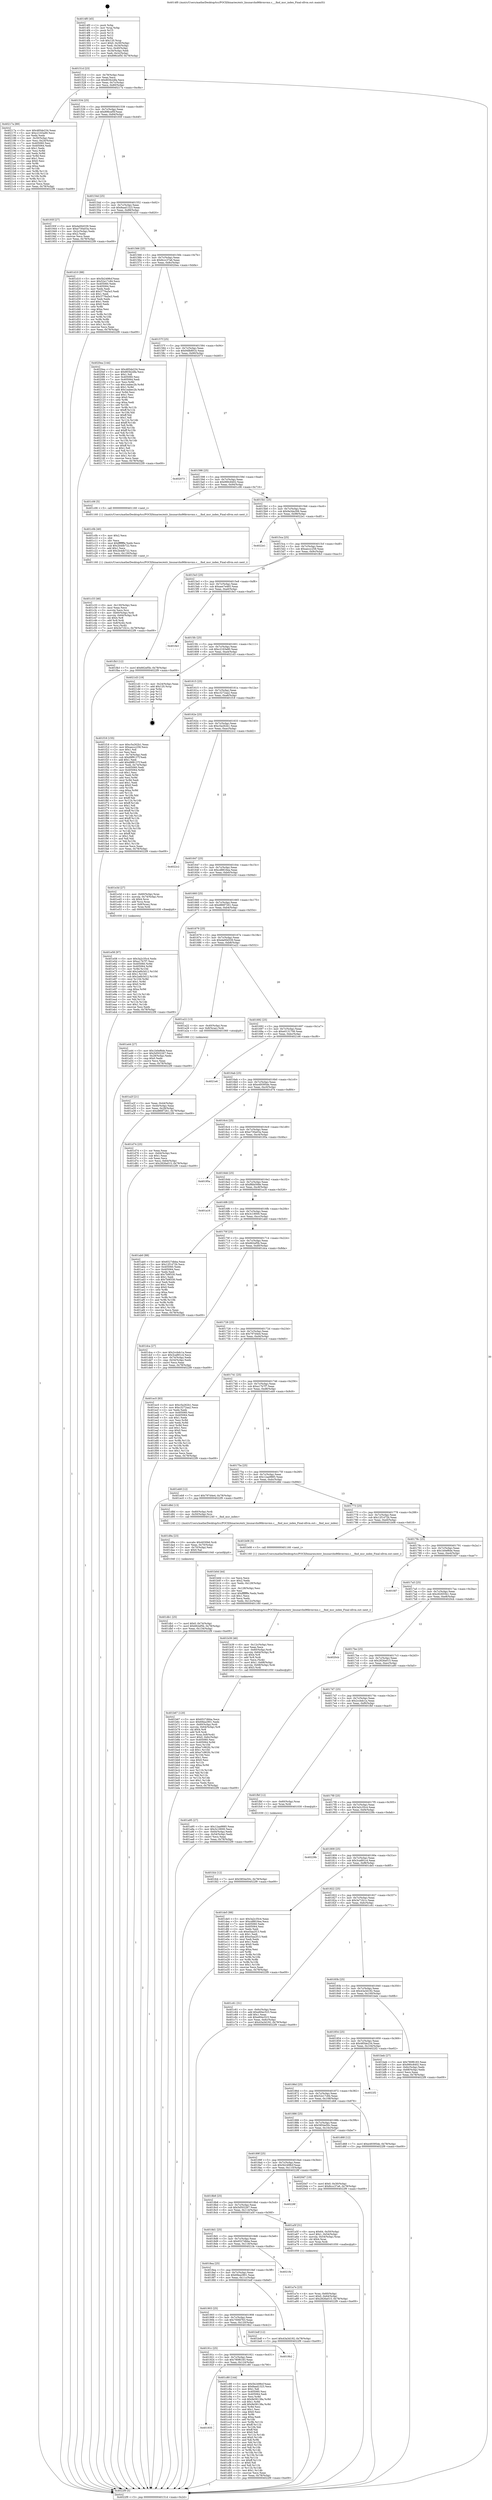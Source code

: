 digraph "0x4014f0" {
  label = "0x4014f0 (/mnt/c/Users/mathe/Desktop/tcc/POCII/binaries/extr_linuxarchx86kvmvmx.c___find_msr_index_Final-ollvm.out::main(0))"
  labelloc = "t"
  node[shape=record]

  Entry [label="",width=0.3,height=0.3,shape=circle,fillcolor=black,style=filled]
  "0x40151d" [label="{
     0x40151d [23]\l
     | [instrs]\l
     &nbsp;&nbsp;0x40151d \<+3\>: mov -0x78(%rbp),%eax\l
     &nbsp;&nbsp;0x401520 \<+2\>: mov %eax,%ecx\l
     &nbsp;&nbsp;0x401522 \<+6\>: sub $0x803b2dfa,%ecx\l
     &nbsp;&nbsp;0x401528 \<+3\>: mov %eax,-0x7c(%rbp)\l
     &nbsp;&nbsp;0x40152b \<+3\>: mov %ecx,-0x80(%rbp)\l
     &nbsp;&nbsp;0x40152e \<+6\>: je 000000000040217a \<main+0xc8a\>\l
  }"]
  "0x40217a" [label="{
     0x40217a [89]\l
     | [instrs]\l
     &nbsp;&nbsp;0x40217a \<+5\>: mov $0x485de234,%eax\l
     &nbsp;&nbsp;0x40217f \<+5\>: mov $0xc2163a90,%ecx\l
     &nbsp;&nbsp;0x402184 \<+2\>: xor %edx,%edx\l
     &nbsp;&nbsp;0x402186 \<+3\>: mov -0x30(%rbp),%esi\l
     &nbsp;&nbsp;0x402189 \<+3\>: mov %esi,-0x24(%rbp)\l
     &nbsp;&nbsp;0x40218c \<+7\>: mov 0x405060,%esi\l
     &nbsp;&nbsp;0x402193 \<+7\>: mov 0x405064,%edi\l
     &nbsp;&nbsp;0x40219a \<+3\>: sub $0x1,%edx\l
     &nbsp;&nbsp;0x40219d \<+3\>: mov %esi,%r8d\l
     &nbsp;&nbsp;0x4021a0 \<+3\>: add %edx,%r8d\l
     &nbsp;&nbsp;0x4021a3 \<+4\>: imul %r8d,%esi\l
     &nbsp;&nbsp;0x4021a7 \<+3\>: and $0x1,%esi\l
     &nbsp;&nbsp;0x4021aa \<+3\>: cmp $0x0,%esi\l
     &nbsp;&nbsp;0x4021ad \<+4\>: sete %r9b\l
     &nbsp;&nbsp;0x4021b1 \<+3\>: cmp $0xa,%edi\l
     &nbsp;&nbsp;0x4021b4 \<+4\>: setl %r10b\l
     &nbsp;&nbsp;0x4021b8 \<+3\>: mov %r9b,%r11b\l
     &nbsp;&nbsp;0x4021bb \<+3\>: and %r10b,%r11b\l
     &nbsp;&nbsp;0x4021be \<+3\>: xor %r10b,%r9b\l
     &nbsp;&nbsp;0x4021c1 \<+3\>: or %r9b,%r11b\l
     &nbsp;&nbsp;0x4021c4 \<+4\>: test $0x1,%r11b\l
     &nbsp;&nbsp;0x4021c8 \<+3\>: cmovne %ecx,%eax\l
     &nbsp;&nbsp;0x4021cb \<+3\>: mov %eax,-0x78(%rbp)\l
     &nbsp;&nbsp;0x4021ce \<+5\>: jmp 00000000004022f9 \<main+0xe09\>\l
  }"]
  "0x401534" [label="{
     0x401534 [25]\l
     | [instrs]\l
     &nbsp;&nbsp;0x401534 \<+5\>: jmp 0000000000401539 \<main+0x49\>\l
     &nbsp;&nbsp;0x401539 \<+3\>: mov -0x7c(%rbp),%eax\l
     &nbsp;&nbsp;0x40153c \<+5\>: sub $0x896cef5f,%eax\l
     &nbsp;&nbsp;0x401541 \<+6\>: mov %eax,-0x84(%rbp)\l
     &nbsp;&nbsp;0x401547 \<+6\>: je 000000000040193f \<main+0x44f\>\l
  }"]
  Exit [label="",width=0.3,height=0.3,shape=circle,fillcolor=black,style=filled,peripheries=2]
  "0x40193f" [label="{
     0x40193f [27]\l
     | [instrs]\l
     &nbsp;&nbsp;0x40193f \<+5\>: mov $0xda00d339,%eax\l
     &nbsp;&nbsp;0x401944 \<+5\>: mov $0xe730a03a,%ecx\l
     &nbsp;&nbsp;0x401949 \<+3\>: mov -0x2c(%rbp),%edx\l
     &nbsp;&nbsp;0x40194c \<+3\>: cmp $0x2,%edx\l
     &nbsp;&nbsp;0x40194f \<+3\>: cmovne %ecx,%eax\l
     &nbsp;&nbsp;0x401952 \<+3\>: mov %eax,-0x78(%rbp)\l
     &nbsp;&nbsp;0x401955 \<+5\>: jmp 00000000004022f9 \<main+0xe09\>\l
  }"]
  "0x40154d" [label="{
     0x40154d [25]\l
     | [instrs]\l
     &nbsp;&nbsp;0x40154d \<+5\>: jmp 0000000000401552 \<main+0x62\>\l
     &nbsp;&nbsp;0x401552 \<+3\>: mov -0x7c(%rbp),%eax\l
     &nbsp;&nbsp;0x401555 \<+5\>: sub $0x8aad1323,%eax\l
     &nbsp;&nbsp;0x40155a \<+6\>: mov %eax,-0x88(%rbp)\l
     &nbsp;&nbsp;0x401560 \<+6\>: je 0000000000401d10 \<main+0x820\>\l
  }"]
  "0x4022f9" [label="{
     0x4022f9 [5]\l
     | [instrs]\l
     &nbsp;&nbsp;0x4022f9 \<+5\>: jmp 000000000040151d \<main+0x2d\>\l
  }"]
  "0x4014f0" [label="{
     0x4014f0 [45]\l
     | [instrs]\l
     &nbsp;&nbsp;0x4014f0 \<+1\>: push %rbp\l
     &nbsp;&nbsp;0x4014f1 \<+3\>: mov %rsp,%rbp\l
     &nbsp;&nbsp;0x4014f4 \<+2\>: push %r15\l
     &nbsp;&nbsp;0x4014f6 \<+2\>: push %r14\l
     &nbsp;&nbsp;0x4014f8 \<+2\>: push %r12\l
     &nbsp;&nbsp;0x4014fa \<+1\>: push %rbx\l
     &nbsp;&nbsp;0x4014fb \<+7\>: sub $0x120,%rsp\l
     &nbsp;&nbsp;0x401502 \<+7\>: movl $0x0,-0x30(%rbp)\l
     &nbsp;&nbsp;0x401509 \<+3\>: mov %edi,-0x34(%rbp)\l
     &nbsp;&nbsp;0x40150c \<+4\>: mov %rsi,-0x40(%rbp)\l
     &nbsp;&nbsp;0x401510 \<+3\>: mov -0x34(%rbp),%edi\l
     &nbsp;&nbsp;0x401513 \<+3\>: mov %edi,-0x2c(%rbp)\l
     &nbsp;&nbsp;0x401516 \<+7\>: movl $0x896cef5f,-0x78(%rbp)\l
  }"]
  "0x401fcb" [label="{
     0x401fcb [12]\l
     | [instrs]\l
     &nbsp;&nbsp;0x401fcb \<+7\>: movl $0x5854e50c,-0x78(%rbp)\l
     &nbsp;&nbsp;0x401fd2 \<+5\>: jmp 00000000004022f9 \<main+0xe09\>\l
  }"]
  "0x401d10" [label="{
     0x401d10 [88]\l
     | [instrs]\l
     &nbsp;&nbsp;0x401d10 \<+5\>: mov $0x5b2498cf,%eax\l
     &nbsp;&nbsp;0x401d15 \<+5\>: mov $0x52e17c84,%ecx\l
     &nbsp;&nbsp;0x401d1a \<+7\>: mov 0x405060,%edx\l
     &nbsp;&nbsp;0x401d21 \<+7\>: mov 0x405064,%esi\l
     &nbsp;&nbsp;0x401d28 \<+2\>: mov %edx,%edi\l
     &nbsp;&nbsp;0x401d2a \<+6\>: add $0x3776a5e3,%edi\l
     &nbsp;&nbsp;0x401d30 \<+3\>: sub $0x1,%edi\l
     &nbsp;&nbsp;0x401d33 \<+6\>: sub $0x3776a5e3,%edi\l
     &nbsp;&nbsp;0x401d39 \<+3\>: imul %edi,%edx\l
     &nbsp;&nbsp;0x401d3c \<+3\>: and $0x1,%edx\l
     &nbsp;&nbsp;0x401d3f \<+3\>: cmp $0x0,%edx\l
     &nbsp;&nbsp;0x401d42 \<+4\>: sete %r8b\l
     &nbsp;&nbsp;0x401d46 \<+3\>: cmp $0xa,%esi\l
     &nbsp;&nbsp;0x401d49 \<+4\>: setl %r9b\l
     &nbsp;&nbsp;0x401d4d \<+3\>: mov %r8b,%r10b\l
     &nbsp;&nbsp;0x401d50 \<+3\>: and %r9b,%r10b\l
     &nbsp;&nbsp;0x401d53 \<+3\>: xor %r9b,%r8b\l
     &nbsp;&nbsp;0x401d56 \<+3\>: or %r8b,%r10b\l
     &nbsp;&nbsp;0x401d59 \<+4\>: test $0x1,%r10b\l
     &nbsp;&nbsp;0x401d5d \<+3\>: cmovne %ecx,%eax\l
     &nbsp;&nbsp;0x401d60 \<+3\>: mov %eax,-0x78(%rbp)\l
     &nbsp;&nbsp;0x401d63 \<+5\>: jmp 00000000004022f9 \<main+0xe09\>\l
  }"]
  "0x401566" [label="{
     0x401566 [25]\l
     | [instrs]\l
     &nbsp;&nbsp;0x401566 \<+5\>: jmp 000000000040156b \<main+0x7b\>\l
     &nbsp;&nbsp;0x40156b \<+3\>: mov -0x7c(%rbp),%eax\l
     &nbsp;&nbsp;0x40156e \<+5\>: sub $0x8ccc37a6,%eax\l
     &nbsp;&nbsp;0x401573 \<+6\>: mov %eax,-0x8c(%rbp)\l
     &nbsp;&nbsp;0x401579 \<+6\>: je 00000000004020ea \<main+0xbfa\>\l
  }"]
  "0x401e58" [label="{
     0x401e58 [97]\l
     | [instrs]\l
     &nbsp;&nbsp;0x401e58 \<+5\>: mov $0x3a2c35c4,%edx\l
     &nbsp;&nbsp;0x401e5d \<+5\>: mov $0xa17b7f7,%esi\l
     &nbsp;&nbsp;0x401e62 \<+8\>: mov 0x405060,%r8d\l
     &nbsp;&nbsp;0x401e6a \<+8\>: mov 0x405064,%r9d\l
     &nbsp;&nbsp;0x401e72 \<+3\>: mov %r8d,%r10d\l
     &nbsp;&nbsp;0x401e75 \<+7\>: add $0x2a6b3d12,%r10d\l
     &nbsp;&nbsp;0x401e7c \<+4\>: sub $0x1,%r10d\l
     &nbsp;&nbsp;0x401e80 \<+7\>: sub $0x2a6b3d12,%r10d\l
     &nbsp;&nbsp;0x401e87 \<+4\>: imul %r10d,%r8d\l
     &nbsp;&nbsp;0x401e8b \<+4\>: and $0x1,%r8d\l
     &nbsp;&nbsp;0x401e8f \<+4\>: cmp $0x0,%r8d\l
     &nbsp;&nbsp;0x401e93 \<+4\>: sete %r11b\l
     &nbsp;&nbsp;0x401e97 \<+4\>: cmp $0xa,%r9d\l
     &nbsp;&nbsp;0x401e9b \<+3\>: setl %bl\l
     &nbsp;&nbsp;0x401e9e \<+3\>: mov %r11b,%r14b\l
     &nbsp;&nbsp;0x401ea1 \<+3\>: and %bl,%r14b\l
     &nbsp;&nbsp;0x401ea4 \<+3\>: xor %bl,%r11b\l
     &nbsp;&nbsp;0x401ea7 \<+3\>: or %r11b,%r14b\l
     &nbsp;&nbsp;0x401eaa \<+4\>: test $0x1,%r14b\l
     &nbsp;&nbsp;0x401eae \<+3\>: cmovne %esi,%edx\l
     &nbsp;&nbsp;0x401eb1 \<+3\>: mov %edx,-0x78(%rbp)\l
     &nbsp;&nbsp;0x401eb4 \<+5\>: jmp 00000000004022f9 \<main+0xe09\>\l
  }"]
  "0x4020ea" [label="{
     0x4020ea [144]\l
     | [instrs]\l
     &nbsp;&nbsp;0x4020ea \<+5\>: mov $0x485de234,%eax\l
     &nbsp;&nbsp;0x4020ef \<+5\>: mov $0x803b2dfa,%ecx\l
     &nbsp;&nbsp;0x4020f4 \<+2\>: mov $0x1,%dl\l
     &nbsp;&nbsp;0x4020f6 \<+7\>: mov 0x405060,%esi\l
     &nbsp;&nbsp;0x4020fd \<+7\>: mov 0x405064,%edi\l
     &nbsp;&nbsp;0x402104 \<+3\>: mov %esi,%r8d\l
     &nbsp;&nbsp;0x402107 \<+7\>: sub $0x1eabec2b,%r8d\l
     &nbsp;&nbsp;0x40210e \<+4\>: sub $0x1,%r8d\l
     &nbsp;&nbsp;0x402112 \<+7\>: add $0x1eabec2b,%r8d\l
     &nbsp;&nbsp;0x402119 \<+4\>: imul %r8d,%esi\l
     &nbsp;&nbsp;0x40211d \<+3\>: and $0x1,%esi\l
     &nbsp;&nbsp;0x402120 \<+3\>: cmp $0x0,%esi\l
     &nbsp;&nbsp;0x402123 \<+4\>: sete %r9b\l
     &nbsp;&nbsp;0x402127 \<+3\>: cmp $0xa,%edi\l
     &nbsp;&nbsp;0x40212a \<+4\>: setl %r10b\l
     &nbsp;&nbsp;0x40212e \<+3\>: mov %r9b,%r11b\l
     &nbsp;&nbsp;0x402131 \<+4\>: xor $0xff,%r11b\l
     &nbsp;&nbsp;0x402135 \<+3\>: mov %r10b,%bl\l
     &nbsp;&nbsp;0x402138 \<+3\>: xor $0xff,%bl\l
     &nbsp;&nbsp;0x40213b \<+3\>: xor $0x1,%dl\l
     &nbsp;&nbsp;0x40213e \<+3\>: mov %r11b,%r14b\l
     &nbsp;&nbsp;0x402141 \<+4\>: and $0xff,%r14b\l
     &nbsp;&nbsp;0x402145 \<+3\>: and %dl,%r9b\l
     &nbsp;&nbsp;0x402148 \<+3\>: mov %bl,%r15b\l
     &nbsp;&nbsp;0x40214b \<+4\>: and $0xff,%r15b\l
     &nbsp;&nbsp;0x40214f \<+3\>: and %dl,%r10b\l
     &nbsp;&nbsp;0x402152 \<+3\>: or %r9b,%r14b\l
     &nbsp;&nbsp;0x402155 \<+3\>: or %r10b,%r15b\l
     &nbsp;&nbsp;0x402158 \<+3\>: xor %r15b,%r14b\l
     &nbsp;&nbsp;0x40215b \<+3\>: or %bl,%r11b\l
     &nbsp;&nbsp;0x40215e \<+4\>: xor $0xff,%r11b\l
     &nbsp;&nbsp;0x402162 \<+3\>: or $0x1,%dl\l
     &nbsp;&nbsp;0x402165 \<+3\>: and %dl,%r11b\l
     &nbsp;&nbsp;0x402168 \<+3\>: or %r11b,%r14b\l
     &nbsp;&nbsp;0x40216b \<+4\>: test $0x1,%r14b\l
     &nbsp;&nbsp;0x40216f \<+3\>: cmovne %ecx,%eax\l
     &nbsp;&nbsp;0x402172 \<+3\>: mov %eax,-0x78(%rbp)\l
     &nbsp;&nbsp;0x402175 \<+5\>: jmp 00000000004022f9 \<main+0xe09\>\l
  }"]
  "0x40157f" [label="{
     0x40157f [25]\l
     | [instrs]\l
     &nbsp;&nbsp;0x40157f \<+5\>: jmp 0000000000401584 \<main+0x94\>\l
     &nbsp;&nbsp;0x401584 \<+3\>: mov -0x7c(%rbp),%eax\l
     &nbsp;&nbsp;0x401587 \<+5\>: sub $0x94fb891b,%eax\l
     &nbsp;&nbsp;0x40158c \<+6\>: mov %eax,-0x90(%rbp)\l
     &nbsp;&nbsp;0x401592 \<+6\>: je 0000000000402073 \<main+0xb83\>\l
  }"]
  "0x401db1" [label="{
     0x401db1 [25]\l
     | [instrs]\l
     &nbsp;&nbsp;0x401db1 \<+7\>: movl $0x0,-0x74(%rbp)\l
     &nbsp;&nbsp;0x401db8 \<+7\>: movl $0x662ef5b,-0x78(%rbp)\l
     &nbsp;&nbsp;0x401dbf \<+6\>: mov %eax,-0x134(%rbp)\l
     &nbsp;&nbsp;0x401dc5 \<+5\>: jmp 00000000004022f9 \<main+0xe09\>\l
  }"]
  "0x402073" [label="{
     0x402073\l
  }", style=dashed]
  "0x401598" [label="{
     0x401598 [25]\l
     | [instrs]\l
     &nbsp;&nbsp;0x401598 \<+5\>: jmp 000000000040159d \<main+0xad\>\l
     &nbsp;&nbsp;0x40159d \<+3\>: mov -0x7c(%rbp),%eax\l
     &nbsp;&nbsp;0x4015a0 \<+5\>: sub $0x990c8402,%eax\l
     &nbsp;&nbsp;0x4015a5 \<+6\>: mov %eax,-0x94(%rbp)\l
     &nbsp;&nbsp;0x4015ab \<+6\>: je 0000000000401c06 \<main+0x716\>\l
  }"]
  "0x401d9a" [label="{
     0x401d9a [23]\l
     | [instrs]\l
     &nbsp;&nbsp;0x401d9a \<+10\>: movabs $0x4030b6,%rdi\l
     &nbsp;&nbsp;0x401da4 \<+3\>: mov %eax,-0x70(%rbp)\l
     &nbsp;&nbsp;0x401da7 \<+3\>: mov -0x70(%rbp),%esi\l
     &nbsp;&nbsp;0x401daa \<+2\>: mov $0x0,%al\l
     &nbsp;&nbsp;0x401dac \<+5\>: call 0000000000401040 \<printf@plt\>\l
     | [calls]\l
     &nbsp;&nbsp;0x401040 \{1\} (unknown)\l
  }"]
  "0x401c06" [label="{
     0x401c06 [5]\l
     | [instrs]\l
     &nbsp;&nbsp;0x401c06 \<+5\>: call 0000000000401160 \<next_i\>\l
     | [calls]\l
     &nbsp;&nbsp;0x401160 \{1\} (/mnt/c/Users/mathe/Desktop/tcc/POCII/binaries/extr_linuxarchx86kvmvmx.c___find_msr_index_Final-ollvm.out::next_i)\l
  }"]
  "0x4015b1" [label="{
     0x4015b1 [25]\l
     | [instrs]\l
     &nbsp;&nbsp;0x4015b1 \<+5\>: jmp 00000000004015b6 \<main+0xc6\>\l
     &nbsp;&nbsp;0x4015b6 \<+3\>: mov -0x7c(%rbp),%eax\l
     &nbsp;&nbsp;0x4015b9 \<+5\>: sub $0x9a3da306,%eax\l
     &nbsp;&nbsp;0x4015be \<+6\>: mov %eax,-0x98(%rbp)\l
     &nbsp;&nbsp;0x4015c4 \<+6\>: je 00000000004022e1 \<main+0xdf1\>\l
  }"]
  "0x401935" [label="{
     0x401935\l
  }", style=dashed]
  "0x4022e1" [label="{
     0x4022e1\l
  }", style=dashed]
  "0x4015ca" [label="{
     0x4015ca [25]\l
     | [instrs]\l
     &nbsp;&nbsp;0x4015ca \<+5\>: jmp 00000000004015cf \<main+0xdf\>\l
     &nbsp;&nbsp;0x4015cf \<+3\>: mov -0x7c(%rbp),%eax\l
     &nbsp;&nbsp;0x4015d2 \<+5\>: sub $0xaeccc258,%eax\l
     &nbsp;&nbsp;0x4015d7 \<+6\>: mov %eax,-0x9c(%rbp)\l
     &nbsp;&nbsp;0x4015dd \<+6\>: je 0000000000401fb3 \<main+0xac3\>\l
  }"]
  "0x401c80" [label="{
     0x401c80 [144]\l
     | [instrs]\l
     &nbsp;&nbsp;0x401c80 \<+5\>: mov $0x5b2498cf,%eax\l
     &nbsp;&nbsp;0x401c85 \<+5\>: mov $0x8aad1323,%ecx\l
     &nbsp;&nbsp;0x401c8a \<+2\>: mov $0x1,%dl\l
     &nbsp;&nbsp;0x401c8c \<+7\>: mov 0x405060,%esi\l
     &nbsp;&nbsp;0x401c93 \<+7\>: mov 0x405064,%edi\l
     &nbsp;&nbsp;0x401c9a \<+3\>: mov %esi,%r8d\l
     &nbsp;&nbsp;0x401c9d \<+7\>: sub $0x9e58138a,%r8d\l
     &nbsp;&nbsp;0x401ca4 \<+4\>: sub $0x1,%r8d\l
     &nbsp;&nbsp;0x401ca8 \<+7\>: add $0x9e58138a,%r8d\l
     &nbsp;&nbsp;0x401caf \<+4\>: imul %r8d,%esi\l
     &nbsp;&nbsp;0x401cb3 \<+3\>: and $0x1,%esi\l
     &nbsp;&nbsp;0x401cb6 \<+3\>: cmp $0x0,%esi\l
     &nbsp;&nbsp;0x401cb9 \<+4\>: sete %r9b\l
     &nbsp;&nbsp;0x401cbd \<+3\>: cmp $0xa,%edi\l
     &nbsp;&nbsp;0x401cc0 \<+4\>: setl %r10b\l
     &nbsp;&nbsp;0x401cc4 \<+3\>: mov %r9b,%r11b\l
     &nbsp;&nbsp;0x401cc7 \<+4\>: xor $0xff,%r11b\l
     &nbsp;&nbsp;0x401ccb \<+3\>: mov %r10b,%bl\l
     &nbsp;&nbsp;0x401cce \<+3\>: xor $0xff,%bl\l
     &nbsp;&nbsp;0x401cd1 \<+3\>: xor $0x0,%dl\l
     &nbsp;&nbsp;0x401cd4 \<+3\>: mov %r11b,%r14b\l
     &nbsp;&nbsp;0x401cd7 \<+4\>: and $0x0,%r14b\l
     &nbsp;&nbsp;0x401cdb \<+3\>: and %dl,%r9b\l
     &nbsp;&nbsp;0x401cde \<+3\>: mov %bl,%r15b\l
     &nbsp;&nbsp;0x401ce1 \<+4\>: and $0x0,%r15b\l
     &nbsp;&nbsp;0x401ce5 \<+3\>: and %dl,%r10b\l
     &nbsp;&nbsp;0x401ce8 \<+3\>: or %r9b,%r14b\l
     &nbsp;&nbsp;0x401ceb \<+3\>: or %r10b,%r15b\l
     &nbsp;&nbsp;0x401cee \<+3\>: xor %r15b,%r14b\l
     &nbsp;&nbsp;0x401cf1 \<+3\>: or %bl,%r11b\l
     &nbsp;&nbsp;0x401cf4 \<+4\>: xor $0xff,%r11b\l
     &nbsp;&nbsp;0x401cf8 \<+3\>: or $0x0,%dl\l
     &nbsp;&nbsp;0x401cfb \<+3\>: and %dl,%r11b\l
     &nbsp;&nbsp;0x401cfe \<+3\>: or %r11b,%r14b\l
     &nbsp;&nbsp;0x401d01 \<+4\>: test $0x1,%r14b\l
     &nbsp;&nbsp;0x401d05 \<+3\>: cmovne %ecx,%eax\l
     &nbsp;&nbsp;0x401d08 \<+3\>: mov %eax,-0x78(%rbp)\l
     &nbsp;&nbsp;0x401d0b \<+5\>: jmp 00000000004022f9 \<main+0xe09\>\l
  }"]
  "0x401fb3" [label="{
     0x401fb3 [12]\l
     | [instrs]\l
     &nbsp;&nbsp;0x401fb3 \<+7\>: movl $0x662ef5b,-0x78(%rbp)\l
     &nbsp;&nbsp;0x401fba \<+5\>: jmp 00000000004022f9 \<main+0xe09\>\l
  }"]
  "0x4015e3" [label="{
     0x4015e3 [25]\l
     | [instrs]\l
     &nbsp;&nbsp;0x4015e3 \<+5\>: jmp 00000000004015e8 \<main+0xf8\>\l
     &nbsp;&nbsp;0x4015e8 \<+3\>: mov -0x7c(%rbp),%eax\l
     &nbsp;&nbsp;0x4015eb \<+5\>: sub $0xaee7e465,%eax\l
     &nbsp;&nbsp;0x4015f0 \<+6\>: mov %eax,-0xa0(%rbp)\l
     &nbsp;&nbsp;0x4015f6 \<+6\>: je 0000000000401fe3 \<main+0xaf3\>\l
  }"]
  "0x40191c" [label="{
     0x40191c [25]\l
     | [instrs]\l
     &nbsp;&nbsp;0x40191c \<+5\>: jmp 0000000000401921 \<main+0x431\>\l
     &nbsp;&nbsp;0x401921 \<+3\>: mov -0x7c(%rbp),%eax\l
     &nbsp;&nbsp;0x401924 \<+5\>: sub $0x780f6183,%eax\l
     &nbsp;&nbsp;0x401929 \<+6\>: mov %eax,-0x124(%rbp)\l
     &nbsp;&nbsp;0x40192f \<+6\>: je 0000000000401c80 \<main+0x790\>\l
  }"]
  "0x401fe3" [label="{
     0x401fe3\l
  }", style=dashed]
  "0x4015fc" [label="{
     0x4015fc [25]\l
     | [instrs]\l
     &nbsp;&nbsp;0x4015fc \<+5\>: jmp 0000000000401601 \<main+0x111\>\l
     &nbsp;&nbsp;0x401601 \<+3\>: mov -0x7c(%rbp),%eax\l
     &nbsp;&nbsp;0x401604 \<+5\>: sub $0xc2163a90,%eax\l
     &nbsp;&nbsp;0x401609 \<+6\>: mov %eax,-0xa4(%rbp)\l
     &nbsp;&nbsp;0x40160f \<+6\>: je 00000000004021d3 \<main+0xce3\>\l
  }"]
  "0x4019b2" [label="{
     0x4019b2\l
  }", style=dashed]
  "0x4021d3" [label="{
     0x4021d3 [19]\l
     | [instrs]\l
     &nbsp;&nbsp;0x4021d3 \<+3\>: mov -0x24(%rbp),%eax\l
     &nbsp;&nbsp;0x4021d6 \<+7\>: add $0x120,%rsp\l
     &nbsp;&nbsp;0x4021dd \<+1\>: pop %rbx\l
     &nbsp;&nbsp;0x4021de \<+2\>: pop %r12\l
     &nbsp;&nbsp;0x4021e0 \<+2\>: pop %r14\l
     &nbsp;&nbsp;0x4021e2 \<+2\>: pop %r15\l
     &nbsp;&nbsp;0x4021e4 \<+1\>: pop %rbp\l
     &nbsp;&nbsp;0x4021e5 \<+1\>: ret\l
  }"]
  "0x401615" [label="{
     0x401615 [25]\l
     | [instrs]\l
     &nbsp;&nbsp;0x401615 \<+5\>: jmp 000000000040161a \<main+0x12a\>\l
     &nbsp;&nbsp;0x40161a \<+3\>: mov -0x7c(%rbp),%eax\l
     &nbsp;&nbsp;0x40161d \<+5\>: sub $0xc3272aa2,%eax\l
     &nbsp;&nbsp;0x401622 \<+6\>: mov %eax,-0xa8(%rbp)\l
     &nbsp;&nbsp;0x401628 \<+6\>: je 0000000000401f18 \<main+0xa28\>\l
  }"]
  "0x401c33" [label="{
     0x401c33 [46]\l
     | [instrs]\l
     &nbsp;&nbsp;0x401c33 \<+6\>: mov -0x130(%rbp),%ecx\l
     &nbsp;&nbsp;0x401c39 \<+3\>: imul %eax,%ecx\l
     &nbsp;&nbsp;0x401c3c \<+3\>: movslq %ecx,%rsi\l
     &nbsp;&nbsp;0x401c3f \<+4\>: mov -0x60(%rbp),%rdi\l
     &nbsp;&nbsp;0x401c43 \<+4\>: movslq -0x64(%rbp),%r8\l
     &nbsp;&nbsp;0x401c47 \<+4\>: shl $0x4,%r8\l
     &nbsp;&nbsp;0x401c4b \<+3\>: add %r8,%rdi\l
     &nbsp;&nbsp;0x401c4e \<+4\>: mov 0x8(%rdi),%rdi\l
     &nbsp;&nbsp;0x401c52 \<+3\>: mov %rsi,(%rdi)\l
     &nbsp;&nbsp;0x401c55 \<+7\>: movl $0x3e71fc1c,-0x78(%rbp)\l
     &nbsp;&nbsp;0x401c5c \<+5\>: jmp 00000000004022f9 \<main+0xe09\>\l
  }"]
  "0x401f18" [label="{
     0x401f18 [155]\l
     | [instrs]\l
     &nbsp;&nbsp;0x401f18 \<+5\>: mov $0xc5a262b1,%eax\l
     &nbsp;&nbsp;0x401f1d \<+5\>: mov $0xaeccc258,%ecx\l
     &nbsp;&nbsp;0x401f22 \<+2\>: mov $0x1,%dl\l
     &nbsp;&nbsp;0x401f24 \<+2\>: xor %esi,%esi\l
     &nbsp;&nbsp;0x401f26 \<+3\>: mov -0x74(%rbp),%edi\l
     &nbsp;&nbsp;0x401f29 \<+6\>: sub $0xd9f8137f,%edi\l
     &nbsp;&nbsp;0x401f2f \<+3\>: add $0x1,%edi\l
     &nbsp;&nbsp;0x401f32 \<+6\>: add $0xd9f8137f,%edi\l
     &nbsp;&nbsp;0x401f38 \<+3\>: mov %edi,-0x74(%rbp)\l
     &nbsp;&nbsp;0x401f3b \<+7\>: mov 0x405060,%edi\l
     &nbsp;&nbsp;0x401f42 \<+8\>: mov 0x405064,%r8d\l
     &nbsp;&nbsp;0x401f4a \<+3\>: sub $0x1,%esi\l
     &nbsp;&nbsp;0x401f4d \<+3\>: mov %edi,%r9d\l
     &nbsp;&nbsp;0x401f50 \<+3\>: add %esi,%r9d\l
     &nbsp;&nbsp;0x401f53 \<+4\>: imul %r9d,%edi\l
     &nbsp;&nbsp;0x401f57 \<+3\>: and $0x1,%edi\l
     &nbsp;&nbsp;0x401f5a \<+3\>: cmp $0x0,%edi\l
     &nbsp;&nbsp;0x401f5d \<+4\>: sete %r10b\l
     &nbsp;&nbsp;0x401f61 \<+4\>: cmp $0xa,%r8d\l
     &nbsp;&nbsp;0x401f65 \<+4\>: setl %r11b\l
     &nbsp;&nbsp;0x401f69 \<+3\>: mov %r10b,%bl\l
     &nbsp;&nbsp;0x401f6c \<+3\>: xor $0xff,%bl\l
     &nbsp;&nbsp;0x401f6f \<+3\>: mov %r11b,%r14b\l
     &nbsp;&nbsp;0x401f72 \<+4\>: xor $0xff,%r14b\l
     &nbsp;&nbsp;0x401f76 \<+3\>: xor $0x1,%dl\l
     &nbsp;&nbsp;0x401f79 \<+3\>: mov %bl,%r15b\l
     &nbsp;&nbsp;0x401f7c \<+4\>: and $0xff,%r15b\l
     &nbsp;&nbsp;0x401f80 \<+3\>: and %dl,%r10b\l
     &nbsp;&nbsp;0x401f83 \<+3\>: mov %r14b,%r12b\l
     &nbsp;&nbsp;0x401f86 \<+4\>: and $0xff,%r12b\l
     &nbsp;&nbsp;0x401f8a \<+3\>: and %dl,%r11b\l
     &nbsp;&nbsp;0x401f8d \<+3\>: or %r10b,%r15b\l
     &nbsp;&nbsp;0x401f90 \<+3\>: or %r11b,%r12b\l
     &nbsp;&nbsp;0x401f93 \<+3\>: xor %r12b,%r15b\l
     &nbsp;&nbsp;0x401f96 \<+3\>: or %r14b,%bl\l
     &nbsp;&nbsp;0x401f99 \<+3\>: xor $0xff,%bl\l
     &nbsp;&nbsp;0x401f9c \<+3\>: or $0x1,%dl\l
     &nbsp;&nbsp;0x401f9f \<+2\>: and %dl,%bl\l
     &nbsp;&nbsp;0x401fa1 \<+3\>: or %bl,%r15b\l
     &nbsp;&nbsp;0x401fa4 \<+4\>: test $0x1,%r15b\l
     &nbsp;&nbsp;0x401fa8 \<+3\>: cmovne %ecx,%eax\l
     &nbsp;&nbsp;0x401fab \<+3\>: mov %eax,-0x78(%rbp)\l
     &nbsp;&nbsp;0x401fae \<+5\>: jmp 00000000004022f9 \<main+0xe09\>\l
  }"]
  "0x40162e" [label="{
     0x40162e [25]\l
     | [instrs]\l
     &nbsp;&nbsp;0x40162e \<+5\>: jmp 0000000000401633 \<main+0x143\>\l
     &nbsp;&nbsp;0x401633 \<+3\>: mov -0x7c(%rbp),%eax\l
     &nbsp;&nbsp;0x401636 \<+5\>: sub $0xc5a262b1,%eax\l
     &nbsp;&nbsp;0x40163b \<+6\>: mov %eax,-0xac(%rbp)\l
     &nbsp;&nbsp;0x401641 \<+6\>: je 00000000004022c2 \<main+0xdd2\>\l
  }"]
  "0x401c0b" [label="{
     0x401c0b [40]\l
     | [instrs]\l
     &nbsp;&nbsp;0x401c0b \<+5\>: mov $0x2,%ecx\l
     &nbsp;&nbsp;0x401c10 \<+1\>: cltd\l
     &nbsp;&nbsp;0x401c11 \<+2\>: idiv %ecx\l
     &nbsp;&nbsp;0x401c13 \<+6\>: imul $0xfffffffe,%edx,%ecx\l
     &nbsp;&nbsp;0x401c19 \<+6\>: sub $0x2b4db722,%ecx\l
     &nbsp;&nbsp;0x401c1f \<+3\>: add $0x1,%ecx\l
     &nbsp;&nbsp;0x401c22 \<+6\>: add $0x2b4db722,%ecx\l
     &nbsp;&nbsp;0x401c28 \<+6\>: mov %ecx,-0x130(%rbp)\l
     &nbsp;&nbsp;0x401c2e \<+5\>: call 0000000000401160 \<next_i\>\l
     | [calls]\l
     &nbsp;&nbsp;0x401160 \{1\} (/mnt/c/Users/mathe/Desktop/tcc/POCII/binaries/extr_linuxarchx86kvmvmx.c___find_msr_index_Final-ollvm.out::next_i)\l
  }"]
  "0x4022c2" [label="{
     0x4022c2\l
  }", style=dashed]
  "0x401647" [label="{
     0x401647 [25]\l
     | [instrs]\l
     &nbsp;&nbsp;0x401647 \<+5\>: jmp 000000000040164c \<main+0x15c\>\l
     &nbsp;&nbsp;0x40164c \<+3\>: mov -0x7c(%rbp),%eax\l
     &nbsp;&nbsp;0x40164f \<+5\>: sub $0xcd8816ea,%eax\l
     &nbsp;&nbsp;0x401654 \<+6\>: mov %eax,-0xb0(%rbp)\l
     &nbsp;&nbsp;0x40165a \<+6\>: je 0000000000401e3d \<main+0x94d\>\l
  }"]
  "0x401903" [label="{
     0x401903 [25]\l
     | [instrs]\l
     &nbsp;&nbsp;0x401903 \<+5\>: jmp 0000000000401908 \<main+0x418\>\l
     &nbsp;&nbsp;0x401908 \<+3\>: mov -0x7c(%rbp),%eax\l
     &nbsp;&nbsp;0x40190b \<+5\>: sub $0x700fd763,%eax\l
     &nbsp;&nbsp;0x401910 \<+6\>: mov %eax,-0x120(%rbp)\l
     &nbsp;&nbsp;0x401916 \<+6\>: je 00000000004019b2 \<main+0x4c2\>\l
  }"]
  "0x401e3d" [label="{
     0x401e3d [27]\l
     | [instrs]\l
     &nbsp;&nbsp;0x401e3d \<+4\>: mov -0x60(%rbp),%rax\l
     &nbsp;&nbsp;0x401e41 \<+4\>: movslq -0x74(%rbp),%rcx\l
     &nbsp;&nbsp;0x401e45 \<+4\>: shl $0x4,%rcx\l
     &nbsp;&nbsp;0x401e49 \<+3\>: add %rcx,%rax\l
     &nbsp;&nbsp;0x401e4c \<+4\>: mov 0x8(%rax),%rax\l
     &nbsp;&nbsp;0x401e50 \<+3\>: mov %rax,%rdi\l
     &nbsp;&nbsp;0x401e53 \<+5\>: call 0000000000401030 \<free@plt\>\l
     | [calls]\l
     &nbsp;&nbsp;0x401030 \{1\} (unknown)\l
  }"]
  "0x401660" [label="{
     0x401660 [25]\l
     | [instrs]\l
     &nbsp;&nbsp;0x401660 \<+5\>: jmp 0000000000401665 \<main+0x175\>\l
     &nbsp;&nbsp;0x401665 \<+3\>: mov -0x7c(%rbp),%eax\l
     &nbsp;&nbsp;0x401668 \<+5\>: sub $0xd8687261,%eax\l
     &nbsp;&nbsp;0x40166d \<+6\>: mov %eax,-0xb4(%rbp)\l
     &nbsp;&nbsp;0x401673 \<+6\>: je 0000000000401a44 \<main+0x554\>\l
  }"]
  "0x401bdf" [label="{
     0x401bdf [12]\l
     | [instrs]\l
     &nbsp;&nbsp;0x401bdf \<+7\>: movl $0x43a3d192,-0x78(%rbp)\l
     &nbsp;&nbsp;0x401be6 \<+5\>: jmp 00000000004022f9 \<main+0xe09\>\l
  }"]
  "0x401a44" [label="{
     0x401a44 [27]\l
     | [instrs]\l
     &nbsp;&nbsp;0x401a44 \<+5\>: mov $0x1b0ef6de,%eax\l
     &nbsp;&nbsp;0x401a49 \<+5\>: mov $0x5d502267,%ecx\l
     &nbsp;&nbsp;0x401a4e \<+3\>: mov -0x28(%rbp),%edx\l
     &nbsp;&nbsp;0x401a51 \<+3\>: cmp $0x0,%edx\l
     &nbsp;&nbsp;0x401a54 \<+3\>: cmove %ecx,%eax\l
     &nbsp;&nbsp;0x401a57 \<+3\>: mov %eax,-0x78(%rbp)\l
     &nbsp;&nbsp;0x401a5a \<+5\>: jmp 00000000004022f9 \<main+0xe09\>\l
  }"]
  "0x401679" [label="{
     0x401679 [25]\l
     | [instrs]\l
     &nbsp;&nbsp;0x401679 \<+5\>: jmp 000000000040167e \<main+0x18e\>\l
     &nbsp;&nbsp;0x40167e \<+3\>: mov -0x7c(%rbp),%eax\l
     &nbsp;&nbsp;0x401681 \<+5\>: sub $0xda00d339,%eax\l
     &nbsp;&nbsp;0x401686 \<+6\>: mov %eax,-0xb8(%rbp)\l
     &nbsp;&nbsp;0x40168c \<+6\>: je 0000000000401a22 \<main+0x532\>\l
  }"]
  "0x4018ea" [label="{
     0x4018ea [25]\l
     | [instrs]\l
     &nbsp;&nbsp;0x4018ea \<+5\>: jmp 00000000004018ef \<main+0x3ff\>\l
     &nbsp;&nbsp;0x4018ef \<+3\>: mov -0x7c(%rbp),%eax\l
     &nbsp;&nbsp;0x4018f2 \<+5\>: sub $0x69ea2901,%eax\l
     &nbsp;&nbsp;0x4018f7 \<+6\>: mov %eax,-0x11c(%rbp)\l
     &nbsp;&nbsp;0x4018fd \<+6\>: je 0000000000401bdf \<main+0x6ef\>\l
  }"]
  "0x401a22" [label="{
     0x401a22 [13]\l
     | [instrs]\l
     &nbsp;&nbsp;0x401a22 \<+4\>: mov -0x40(%rbp),%rax\l
     &nbsp;&nbsp;0x401a26 \<+4\>: mov 0x8(%rax),%rdi\l
     &nbsp;&nbsp;0x401a2a \<+5\>: call 0000000000401060 \<atoi@plt\>\l
     | [calls]\l
     &nbsp;&nbsp;0x401060 \{1\} (unknown)\l
  }"]
  "0x401692" [label="{
     0x401692 [25]\l
     | [instrs]\l
     &nbsp;&nbsp;0x401692 \<+5\>: jmp 0000000000401697 \<main+0x1a7\>\l
     &nbsp;&nbsp;0x401697 \<+3\>: mov -0x7c(%rbp),%eax\l
     &nbsp;&nbsp;0x40169a \<+5\>: sub $0xe0131706,%eax\l
     &nbsp;&nbsp;0x40169f \<+6\>: mov %eax,-0xbc(%rbp)\l
     &nbsp;&nbsp;0x4016a5 \<+6\>: je 00000000004021e6 \<main+0xcf6\>\l
  }"]
  "0x401a2f" [label="{
     0x401a2f [21]\l
     | [instrs]\l
     &nbsp;&nbsp;0x401a2f \<+3\>: mov %eax,-0x44(%rbp)\l
     &nbsp;&nbsp;0x401a32 \<+3\>: mov -0x44(%rbp),%eax\l
     &nbsp;&nbsp;0x401a35 \<+3\>: mov %eax,-0x28(%rbp)\l
     &nbsp;&nbsp;0x401a38 \<+7\>: movl $0xd8687261,-0x78(%rbp)\l
     &nbsp;&nbsp;0x401a3f \<+5\>: jmp 00000000004022f9 \<main+0xe09\>\l
  }"]
  "0x4021fe" [label="{
     0x4021fe\l
  }", style=dashed]
  "0x4021e6" [label="{
     0x4021e6\l
  }", style=dashed]
  "0x4016ab" [label="{
     0x4016ab [25]\l
     | [instrs]\l
     &nbsp;&nbsp;0x4016ab \<+5\>: jmp 00000000004016b0 \<main+0x1c0\>\l
     &nbsp;&nbsp;0x4016b0 \<+3\>: mov -0x7c(%rbp),%eax\l
     &nbsp;&nbsp;0x4016b3 \<+5\>: sub $0xe49395de,%eax\l
     &nbsp;&nbsp;0x4016b8 \<+6\>: mov %eax,-0xc0(%rbp)\l
     &nbsp;&nbsp;0x4016be \<+6\>: je 0000000000401d74 \<main+0x884\>\l
  }"]
  "0x401b67" [label="{
     0x401b67 [120]\l
     | [instrs]\l
     &nbsp;&nbsp;0x401b67 \<+5\>: mov $0x6527dbba,%ecx\l
     &nbsp;&nbsp;0x401b6c \<+5\>: mov $0x69ea2901,%edx\l
     &nbsp;&nbsp;0x401b71 \<+4\>: mov -0x60(%rbp),%rdi\l
     &nbsp;&nbsp;0x401b75 \<+4\>: movslq -0x64(%rbp),%r8\l
     &nbsp;&nbsp;0x401b79 \<+4\>: shl $0x4,%r8\l
     &nbsp;&nbsp;0x401b7d \<+3\>: add %r8,%rdi\l
     &nbsp;&nbsp;0x401b80 \<+4\>: mov %rax,0x8(%rdi)\l
     &nbsp;&nbsp;0x401b84 \<+7\>: movl $0x0,-0x6c(%rbp)\l
     &nbsp;&nbsp;0x401b8b \<+7\>: mov 0x405060,%esi\l
     &nbsp;&nbsp;0x401b92 \<+8\>: mov 0x405064,%r9d\l
     &nbsp;&nbsp;0x401b9a \<+3\>: mov %esi,%r10d\l
     &nbsp;&nbsp;0x401b9d \<+7\>: sub $0xe7c962fc,%r10d\l
     &nbsp;&nbsp;0x401ba4 \<+4\>: sub $0x1,%r10d\l
     &nbsp;&nbsp;0x401ba8 \<+7\>: add $0xe7c962fc,%r10d\l
     &nbsp;&nbsp;0x401baf \<+4\>: imul %r10d,%esi\l
     &nbsp;&nbsp;0x401bb3 \<+3\>: and $0x1,%esi\l
     &nbsp;&nbsp;0x401bb6 \<+3\>: cmp $0x0,%esi\l
     &nbsp;&nbsp;0x401bb9 \<+4\>: sete %r11b\l
     &nbsp;&nbsp;0x401bbd \<+4\>: cmp $0xa,%r9d\l
     &nbsp;&nbsp;0x401bc1 \<+3\>: setl %bl\l
     &nbsp;&nbsp;0x401bc4 \<+3\>: mov %r11b,%r14b\l
     &nbsp;&nbsp;0x401bc7 \<+3\>: and %bl,%r14b\l
     &nbsp;&nbsp;0x401bca \<+3\>: xor %bl,%r11b\l
     &nbsp;&nbsp;0x401bcd \<+3\>: or %r11b,%r14b\l
     &nbsp;&nbsp;0x401bd0 \<+4\>: test $0x1,%r14b\l
     &nbsp;&nbsp;0x401bd4 \<+3\>: cmovne %edx,%ecx\l
     &nbsp;&nbsp;0x401bd7 \<+3\>: mov %ecx,-0x78(%rbp)\l
     &nbsp;&nbsp;0x401bda \<+5\>: jmp 00000000004022f9 \<main+0xe09\>\l
  }"]
  "0x401d74" [label="{
     0x401d74 [25]\l
     | [instrs]\l
     &nbsp;&nbsp;0x401d74 \<+2\>: xor %eax,%eax\l
     &nbsp;&nbsp;0x401d76 \<+3\>: mov -0x64(%rbp),%ecx\l
     &nbsp;&nbsp;0x401d79 \<+3\>: sub $0x1,%eax\l
     &nbsp;&nbsp;0x401d7c \<+2\>: sub %eax,%ecx\l
     &nbsp;&nbsp;0x401d7e \<+3\>: mov %ecx,-0x64(%rbp)\l
     &nbsp;&nbsp;0x401d81 \<+7\>: movl $0x2826a015,-0x78(%rbp)\l
     &nbsp;&nbsp;0x401d88 \<+5\>: jmp 00000000004022f9 \<main+0xe09\>\l
  }"]
  "0x4016c4" [label="{
     0x4016c4 [25]\l
     | [instrs]\l
     &nbsp;&nbsp;0x4016c4 \<+5\>: jmp 00000000004016c9 \<main+0x1d9\>\l
     &nbsp;&nbsp;0x4016c9 \<+3\>: mov -0x7c(%rbp),%eax\l
     &nbsp;&nbsp;0x4016cc \<+5\>: sub $0xe730a03a,%eax\l
     &nbsp;&nbsp;0x4016d1 \<+6\>: mov %eax,-0xc4(%rbp)\l
     &nbsp;&nbsp;0x4016d7 \<+6\>: je 000000000040195a \<main+0x46a\>\l
  }"]
  "0x401b39" [label="{
     0x401b39 [46]\l
     | [instrs]\l
     &nbsp;&nbsp;0x401b39 \<+6\>: mov -0x12c(%rbp),%ecx\l
     &nbsp;&nbsp;0x401b3f \<+3\>: imul %eax,%ecx\l
     &nbsp;&nbsp;0x401b42 \<+4\>: mov -0x60(%rbp),%rdi\l
     &nbsp;&nbsp;0x401b46 \<+4\>: movslq -0x64(%rbp),%r8\l
     &nbsp;&nbsp;0x401b4a \<+4\>: shl $0x4,%r8\l
     &nbsp;&nbsp;0x401b4e \<+3\>: add %r8,%rdi\l
     &nbsp;&nbsp;0x401b51 \<+2\>: mov %ecx,(%rdi)\l
     &nbsp;&nbsp;0x401b53 \<+7\>: movl $0x1,-0x68(%rbp)\l
     &nbsp;&nbsp;0x401b5a \<+4\>: movslq -0x68(%rbp),%rdi\l
     &nbsp;&nbsp;0x401b5e \<+4\>: shl $0x3,%rdi\l
     &nbsp;&nbsp;0x401b62 \<+5\>: call 0000000000401050 \<malloc@plt\>\l
     | [calls]\l
     &nbsp;&nbsp;0x401050 \{1\} (unknown)\l
  }"]
  "0x40195a" [label="{
     0x40195a\l
  }", style=dashed]
  "0x4016dd" [label="{
     0x4016dd [25]\l
     | [instrs]\l
     &nbsp;&nbsp;0x4016dd \<+5\>: jmp 00000000004016e2 \<main+0x1f2\>\l
     &nbsp;&nbsp;0x4016e2 \<+3\>: mov -0x7c(%rbp),%eax\l
     &nbsp;&nbsp;0x4016e5 \<+5\>: sub $0xf8bb568e,%eax\l
     &nbsp;&nbsp;0x4016ea \<+6\>: mov %eax,-0xc8(%rbp)\l
     &nbsp;&nbsp;0x4016f0 \<+6\>: je 0000000000401a16 \<main+0x526\>\l
  }"]
  "0x401b0d" [label="{
     0x401b0d [44]\l
     | [instrs]\l
     &nbsp;&nbsp;0x401b0d \<+2\>: xor %ecx,%ecx\l
     &nbsp;&nbsp;0x401b0f \<+5\>: mov $0x2,%edx\l
     &nbsp;&nbsp;0x401b14 \<+6\>: mov %edx,-0x128(%rbp)\l
     &nbsp;&nbsp;0x401b1a \<+1\>: cltd\l
     &nbsp;&nbsp;0x401b1b \<+6\>: mov -0x128(%rbp),%esi\l
     &nbsp;&nbsp;0x401b21 \<+2\>: idiv %esi\l
     &nbsp;&nbsp;0x401b23 \<+6\>: imul $0xfffffffe,%edx,%edx\l
     &nbsp;&nbsp;0x401b29 \<+3\>: sub $0x1,%ecx\l
     &nbsp;&nbsp;0x401b2c \<+2\>: sub %ecx,%edx\l
     &nbsp;&nbsp;0x401b2e \<+6\>: mov %edx,-0x12c(%rbp)\l
     &nbsp;&nbsp;0x401b34 \<+5\>: call 0000000000401160 \<next_i\>\l
     | [calls]\l
     &nbsp;&nbsp;0x401160 \{1\} (/mnt/c/Users/mathe/Desktop/tcc/POCII/binaries/extr_linuxarchx86kvmvmx.c___find_msr_index_Final-ollvm.out::next_i)\l
  }"]
  "0x401a16" [label="{
     0x401a16\l
  }", style=dashed]
  "0x4016f6" [label="{
     0x4016f6 [25]\l
     | [instrs]\l
     &nbsp;&nbsp;0x4016f6 \<+5\>: jmp 00000000004016fb \<main+0x20b\>\l
     &nbsp;&nbsp;0x4016fb \<+3\>: mov -0x7c(%rbp),%eax\l
     &nbsp;&nbsp;0x4016fe \<+5\>: sub $0x3c19000,%eax\l
     &nbsp;&nbsp;0x401703 \<+6\>: mov %eax,-0xcc(%rbp)\l
     &nbsp;&nbsp;0x401709 \<+6\>: je 0000000000401ab0 \<main+0x5c0\>\l
  }"]
  "0x401a7e" [label="{
     0x401a7e [23]\l
     | [instrs]\l
     &nbsp;&nbsp;0x401a7e \<+4\>: mov %rax,-0x60(%rbp)\l
     &nbsp;&nbsp;0x401a82 \<+7\>: movl $0x0,-0x64(%rbp)\l
     &nbsp;&nbsp;0x401a89 \<+7\>: movl $0x2826a015,-0x78(%rbp)\l
     &nbsp;&nbsp;0x401a90 \<+5\>: jmp 00000000004022f9 \<main+0xe09\>\l
  }"]
  "0x401ab0" [label="{
     0x401ab0 [88]\l
     | [instrs]\l
     &nbsp;&nbsp;0x401ab0 \<+5\>: mov $0x6527dbba,%eax\l
     &nbsp;&nbsp;0x401ab5 \<+5\>: mov $0x12f1472b,%ecx\l
     &nbsp;&nbsp;0x401aba \<+7\>: mov 0x405060,%edx\l
     &nbsp;&nbsp;0x401ac1 \<+7\>: mov 0x405064,%esi\l
     &nbsp;&nbsp;0x401ac8 \<+2\>: mov %edx,%edi\l
     &nbsp;&nbsp;0x401aca \<+6\>: add $0x7b9f330,%edi\l
     &nbsp;&nbsp;0x401ad0 \<+3\>: sub $0x1,%edi\l
     &nbsp;&nbsp;0x401ad3 \<+6\>: sub $0x7b9f330,%edi\l
     &nbsp;&nbsp;0x401ad9 \<+3\>: imul %edi,%edx\l
     &nbsp;&nbsp;0x401adc \<+3\>: and $0x1,%edx\l
     &nbsp;&nbsp;0x401adf \<+3\>: cmp $0x0,%edx\l
     &nbsp;&nbsp;0x401ae2 \<+4\>: sete %r8b\l
     &nbsp;&nbsp;0x401ae6 \<+3\>: cmp $0xa,%esi\l
     &nbsp;&nbsp;0x401ae9 \<+4\>: setl %r9b\l
     &nbsp;&nbsp;0x401aed \<+3\>: mov %r8b,%r10b\l
     &nbsp;&nbsp;0x401af0 \<+3\>: and %r9b,%r10b\l
     &nbsp;&nbsp;0x401af3 \<+3\>: xor %r9b,%r8b\l
     &nbsp;&nbsp;0x401af6 \<+3\>: or %r8b,%r10b\l
     &nbsp;&nbsp;0x401af9 \<+4\>: test $0x1,%r10b\l
     &nbsp;&nbsp;0x401afd \<+3\>: cmovne %ecx,%eax\l
     &nbsp;&nbsp;0x401b00 \<+3\>: mov %eax,-0x78(%rbp)\l
     &nbsp;&nbsp;0x401b03 \<+5\>: jmp 00000000004022f9 \<main+0xe09\>\l
  }"]
  "0x40170f" [label="{
     0x40170f [25]\l
     | [instrs]\l
     &nbsp;&nbsp;0x40170f \<+5\>: jmp 0000000000401714 \<main+0x224\>\l
     &nbsp;&nbsp;0x401714 \<+3\>: mov -0x7c(%rbp),%eax\l
     &nbsp;&nbsp;0x401717 \<+5\>: sub $0x662ef5b,%eax\l
     &nbsp;&nbsp;0x40171c \<+6\>: mov %eax,-0xd0(%rbp)\l
     &nbsp;&nbsp;0x401722 \<+6\>: je 0000000000401dca \<main+0x8da\>\l
  }"]
  "0x4018d1" [label="{
     0x4018d1 [25]\l
     | [instrs]\l
     &nbsp;&nbsp;0x4018d1 \<+5\>: jmp 00000000004018d6 \<main+0x3e6\>\l
     &nbsp;&nbsp;0x4018d6 \<+3\>: mov -0x7c(%rbp),%eax\l
     &nbsp;&nbsp;0x4018d9 \<+5\>: sub $0x6527dbba,%eax\l
     &nbsp;&nbsp;0x4018de \<+6\>: mov %eax,-0x118(%rbp)\l
     &nbsp;&nbsp;0x4018e4 \<+6\>: je 00000000004021fe \<main+0xd0e\>\l
  }"]
  "0x401dca" [label="{
     0x401dca [27]\l
     | [instrs]\l
     &nbsp;&nbsp;0x401dca \<+5\>: mov $0x2ccbdc1a,%eax\l
     &nbsp;&nbsp;0x401dcf \<+5\>: mov $0x3ca891c4,%ecx\l
     &nbsp;&nbsp;0x401dd4 \<+3\>: mov -0x74(%rbp),%edx\l
     &nbsp;&nbsp;0x401dd7 \<+3\>: cmp -0x54(%rbp),%edx\l
     &nbsp;&nbsp;0x401dda \<+3\>: cmovl %ecx,%eax\l
     &nbsp;&nbsp;0x401ddd \<+3\>: mov %eax,-0x78(%rbp)\l
     &nbsp;&nbsp;0x401de0 \<+5\>: jmp 00000000004022f9 \<main+0xe09\>\l
  }"]
  "0x401728" [label="{
     0x401728 [25]\l
     | [instrs]\l
     &nbsp;&nbsp;0x401728 \<+5\>: jmp 000000000040172d \<main+0x23d\>\l
     &nbsp;&nbsp;0x40172d \<+3\>: mov -0x7c(%rbp),%eax\l
     &nbsp;&nbsp;0x401730 \<+5\>: sub $0x797d4e4,%eax\l
     &nbsp;&nbsp;0x401735 \<+6\>: mov %eax,-0xd4(%rbp)\l
     &nbsp;&nbsp;0x40173b \<+6\>: je 0000000000401ec5 \<main+0x9d5\>\l
  }"]
  "0x401a5f" [label="{
     0x401a5f [31]\l
     | [instrs]\l
     &nbsp;&nbsp;0x401a5f \<+8\>: movq $0x64,-0x50(%rbp)\l
     &nbsp;&nbsp;0x401a67 \<+7\>: movl $0x1,-0x54(%rbp)\l
     &nbsp;&nbsp;0x401a6e \<+4\>: movslq -0x54(%rbp),%rax\l
     &nbsp;&nbsp;0x401a72 \<+4\>: shl $0x4,%rax\l
     &nbsp;&nbsp;0x401a76 \<+3\>: mov %rax,%rdi\l
     &nbsp;&nbsp;0x401a79 \<+5\>: call 0000000000401050 \<malloc@plt\>\l
     | [calls]\l
     &nbsp;&nbsp;0x401050 \{1\} (unknown)\l
  }"]
  "0x401ec5" [label="{
     0x401ec5 [83]\l
     | [instrs]\l
     &nbsp;&nbsp;0x401ec5 \<+5\>: mov $0xc5a262b1,%eax\l
     &nbsp;&nbsp;0x401eca \<+5\>: mov $0xc3272aa2,%ecx\l
     &nbsp;&nbsp;0x401ecf \<+2\>: xor %edx,%edx\l
     &nbsp;&nbsp;0x401ed1 \<+7\>: mov 0x405060,%esi\l
     &nbsp;&nbsp;0x401ed8 \<+7\>: mov 0x405064,%edi\l
     &nbsp;&nbsp;0x401edf \<+3\>: sub $0x1,%edx\l
     &nbsp;&nbsp;0x401ee2 \<+3\>: mov %esi,%r8d\l
     &nbsp;&nbsp;0x401ee5 \<+3\>: add %edx,%r8d\l
     &nbsp;&nbsp;0x401ee8 \<+4\>: imul %r8d,%esi\l
     &nbsp;&nbsp;0x401eec \<+3\>: and $0x1,%esi\l
     &nbsp;&nbsp;0x401eef \<+3\>: cmp $0x0,%esi\l
     &nbsp;&nbsp;0x401ef2 \<+4\>: sete %r9b\l
     &nbsp;&nbsp;0x401ef6 \<+3\>: cmp $0xa,%edi\l
     &nbsp;&nbsp;0x401ef9 \<+4\>: setl %r10b\l
     &nbsp;&nbsp;0x401efd \<+3\>: mov %r9b,%r11b\l
     &nbsp;&nbsp;0x401f00 \<+3\>: and %r10b,%r11b\l
     &nbsp;&nbsp;0x401f03 \<+3\>: xor %r10b,%r9b\l
     &nbsp;&nbsp;0x401f06 \<+3\>: or %r9b,%r11b\l
     &nbsp;&nbsp;0x401f09 \<+4\>: test $0x1,%r11b\l
     &nbsp;&nbsp;0x401f0d \<+3\>: cmovne %ecx,%eax\l
     &nbsp;&nbsp;0x401f10 \<+3\>: mov %eax,-0x78(%rbp)\l
     &nbsp;&nbsp;0x401f13 \<+5\>: jmp 00000000004022f9 \<main+0xe09\>\l
  }"]
  "0x401741" [label="{
     0x401741 [25]\l
     | [instrs]\l
     &nbsp;&nbsp;0x401741 \<+5\>: jmp 0000000000401746 \<main+0x256\>\l
     &nbsp;&nbsp;0x401746 \<+3\>: mov -0x7c(%rbp),%eax\l
     &nbsp;&nbsp;0x401749 \<+5\>: sub $0xa17b7f7,%eax\l
     &nbsp;&nbsp;0x40174e \<+6\>: mov %eax,-0xd8(%rbp)\l
     &nbsp;&nbsp;0x401754 \<+6\>: je 0000000000401eb9 \<main+0x9c9\>\l
  }"]
  "0x4018b8" [label="{
     0x4018b8 [25]\l
     | [instrs]\l
     &nbsp;&nbsp;0x4018b8 \<+5\>: jmp 00000000004018bd \<main+0x3cd\>\l
     &nbsp;&nbsp;0x4018bd \<+3\>: mov -0x7c(%rbp),%eax\l
     &nbsp;&nbsp;0x4018c0 \<+5\>: sub $0x5d502267,%eax\l
     &nbsp;&nbsp;0x4018c5 \<+6\>: mov %eax,-0x114(%rbp)\l
     &nbsp;&nbsp;0x4018cb \<+6\>: je 0000000000401a5f \<main+0x56f\>\l
  }"]
  "0x401eb9" [label="{
     0x401eb9 [12]\l
     | [instrs]\l
     &nbsp;&nbsp;0x401eb9 \<+7\>: movl $0x797d4e4,-0x78(%rbp)\l
     &nbsp;&nbsp;0x401ec0 \<+5\>: jmp 00000000004022f9 \<main+0xe09\>\l
  }"]
  "0x40175a" [label="{
     0x40175a [25]\l
     | [instrs]\l
     &nbsp;&nbsp;0x40175a \<+5\>: jmp 000000000040175f \<main+0x26f\>\l
     &nbsp;&nbsp;0x40175f \<+3\>: mov -0x7c(%rbp),%eax\l
     &nbsp;&nbsp;0x401762 \<+5\>: sub $0x12aa9885,%eax\l
     &nbsp;&nbsp;0x401767 \<+6\>: mov %eax,-0xdc(%rbp)\l
     &nbsp;&nbsp;0x40176d \<+6\>: je 0000000000401d8d \<main+0x89d\>\l
  }"]
  "0x40228f" [label="{
     0x40228f\l
  }", style=dashed]
  "0x401d8d" [label="{
     0x401d8d [13]\l
     | [instrs]\l
     &nbsp;&nbsp;0x401d8d \<+4\>: mov -0x60(%rbp),%rdi\l
     &nbsp;&nbsp;0x401d91 \<+4\>: mov -0x50(%rbp),%rsi\l
     &nbsp;&nbsp;0x401d95 \<+5\>: call 0000000000401240 \<__find_msr_index\>\l
     | [calls]\l
     &nbsp;&nbsp;0x401240 \{1\} (/mnt/c/Users/mathe/Desktop/tcc/POCII/binaries/extr_linuxarchx86kvmvmx.c___find_msr_index_Final-ollvm.out::__find_msr_index)\l
  }"]
  "0x401773" [label="{
     0x401773 [25]\l
     | [instrs]\l
     &nbsp;&nbsp;0x401773 \<+5\>: jmp 0000000000401778 \<main+0x288\>\l
     &nbsp;&nbsp;0x401778 \<+3\>: mov -0x7c(%rbp),%eax\l
     &nbsp;&nbsp;0x40177b \<+5\>: sub $0x12f1472b,%eax\l
     &nbsp;&nbsp;0x401780 \<+6\>: mov %eax,-0xe0(%rbp)\l
     &nbsp;&nbsp;0x401786 \<+6\>: je 0000000000401b08 \<main+0x618\>\l
  }"]
  "0x40189f" [label="{
     0x40189f [25]\l
     | [instrs]\l
     &nbsp;&nbsp;0x40189f \<+5\>: jmp 00000000004018a4 \<main+0x3b4\>\l
     &nbsp;&nbsp;0x4018a4 \<+3\>: mov -0x7c(%rbp),%eax\l
     &nbsp;&nbsp;0x4018a7 \<+5\>: sub $0x5b2498cf,%eax\l
     &nbsp;&nbsp;0x4018ac \<+6\>: mov %eax,-0x110(%rbp)\l
     &nbsp;&nbsp;0x4018b2 \<+6\>: je 000000000040228f \<main+0xd9f\>\l
  }"]
  "0x401b08" [label="{
     0x401b08 [5]\l
     | [instrs]\l
     &nbsp;&nbsp;0x401b08 \<+5\>: call 0000000000401160 \<next_i\>\l
     | [calls]\l
     &nbsp;&nbsp;0x401160 \{1\} (/mnt/c/Users/mathe/Desktop/tcc/POCII/binaries/extr_linuxarchx86kvmvmx.c___find_msr_index_Final-ollvm.out::next_i)\l
  }"]
  "0x40178c" [label="{
     0x40178c [25]\l
     | [instrs]\l
     &nbsp;&nbsp;0x40178c \<+5\>: jmp 0000000000401791 \<main+0x2a1\>\l
     &nbsp;&nbsp;0x401791 \<+3\>: mov -0x7c(%rbp),%eax\l
     &nbsp;&nbsp;0x401794 \<+5\>: sub $0x1b0ef6de,%eax\l
     &nbsp;&nbsp;0x401799 \<+6\>: mov %eax,-0xe4(%rbp)\l
     &nbsp;&nbsp;0x40179f \<+6\>: je 0000000000401fd7 \<main+0xae7\>\l
  }"]
  "0x4020d7" [label="{
     0x4020d7 [19]\l
     | [instrs]\l
     &nbsp;&nbsp;0x4020d7 \<+7\>: movl $0x0,-0x30(%rbp)\l
     &nbsp;&nbsp;0x4020de \<+7\>: movl $0x8ccc37a6,-0x78(%rbp)\l
     &nbsp;&nbsp;0x4020e5 \<+5\>: jmp 00000000004022f9 \<main+0xe09\>\l
  }"]
  "0x401fd7" [label="{
     0x401fd7\l
  }", style=dashed]
  "0x4017a5" [label="{
     0x4017a5 [25]\l
     | [instrs]\l
     &nbsp;&nbsp;0x4017a5 \<+5\>: jmp 00000000004017aa \<main+0x2ba\>\l
     &nbsp;&nbsp;0x4017aa \<+3\>: mov -0x7c(%rbp),%eax\l
     &nbsp;&nbsp;0x4017ad \<+5\>: sub $0x262655b1,%eax\l
     &nbsp;&nbsp;0x4017b2 \<+6\>: mov %eax,-0xe8(%rbp)\l
     &nbsp;&nbsp;0x4017b8 \<+6\>: je 00000000004020cb \<main+0xbdb\>\l
  }"]
  "0x401886" [label="{
     0x401886 [25]\l
     | [instrs]\l
     &nbsp;&nbsp;0x401886 \<+5\>: jmp 000000000040188b \<main+0x39b\>\l
     &nbsp;&nbsp;0x40188b \<+3\>: mov -0x7c(%rbp),%eax\l
     &nbsp;&nbsp;0x40188e \<+5\>: sub $0x5854e50c,%eax\l
     &nbsp;&nbsp;0x401893 \<+6\>: mov %eax,-0x10c(%rbp)\l
     &nbsp;&nbsp;0x401899 \<+6\>: je 00000000004020d7 \<main+0xbe7\>\l
  }"]
  "0x4020cb" [label="{
     0x4020cb\l
  }", style=dashed]
  "0x4017be" [label="{
     0x4017be [25]\l
     | [instrs]\l
     &nbsp;&nbsp;0x4017be \<+5\>: jmp 00000000004017c3 \<main+0x2d3\>\l
     &nbsp;&nbsp;0x4017c3 \<+3\>: mov -0x7c(%rbp),%eax\l
     &nbsp;&nbsp;0x4017c6 \<+5\>: sub $0x2826a015,%eax\l
     &nbsp;&nbsp;0x4017cb \<+6\>: mov %eax,-0xec(%rbp)\l
     &nbsp;&nbsp;0x4017d1 \<+6\>: je 0000000000401a95 \<main+0x5a5\>\l
  }"]
  "0x401d68" [label="{
     0x401d68 [12]\l
     | [instrs]\l
     &nbsp;&nbsp;0x401d68 \<+7\>: movl $0xe49395de,-0x78(%rbp)\l
     &nbsp;&nbsp;0x401d6f \<+5\>: jmp 00000000004022f9 \<main+0xe09\>\l
  }"]
  "0x401a95" [label="{
     0x401a95 [27]\l
     | [instrs]\l
     &nbsp;&nbsp;0x401a95 \<+5\>: mov $0x12aa9885,%eax\l
     &nbsp;&nbsp;0x401a9a \<+5\>: mov $0x3c19000,%ecx\l
     &nbsp;&nbsp;0x401a9f \<+3\>: mov -0x64(%rbp),%edx\l
     &nbsp;&nbsp;0x401aa2 \<+3\>: cmp -0x54(%rbp),%edx\l
     &nbsp;&nbsp;0x401aa5 \<+3\>: cmovl %ecx,%eax\l
     &nbsp;&nbsp;0x401aa8 \<+3\>: mov %eax,-0x78(%rbp)\l
     &nbsp;&nbsp;0x401aab \<+5\>: jmp 00000000004022f9 \<main+0xe09\>\l
  }"]
  "0x4017d7" [label="{
     0x4017d7 [25]\l
     | [instrs]\l
     &nbsp;&nbsp;0x4017d7 \<+5\>: jmp 00000000004017dc \<main+0x2ec\>\l
     &nbsp;&nbsp;0x4017dc \<+3\>: mov -0x7c(%rbp),%eax\l
     &nbsp;&nbsp;0x4017df \<+5\>: sub $0x2ccbdc1a,%eax\l
     &nbsp;&nbsp;0x4017e4 \<+6\>: mov %eax,-0xf0(%rbp)\l
     &nbsp;&nbsp;0x4017ea \<+6\>: je 0000000000401fbf \<main+0xacf\>\l
  }"]
  "0x40186d" [label="{
     0x40186d [25]\l
     | [instrs]\l
     &nbsp;&nbsp;0x40186d \<+5\>: jmp 0000000000401872 \<main+0x382\>\l
     &nbsp;&nbsp;0x401872 \<+3\>: mov -0x7c(%rbp),%eax\l
     &nbsp;&nbsp;0x401875 \<+5\>: sub $0x52e17c84,%eax\l
     &nbsp;&nbsp;0x40187a \<+6\>: mov %eax,-0x108(%rbp)\l
     &nbsp;&nbsp;0x401880 \<+6\>: je 0000000000401d68 \<main+0x878\>\l
  }"]
  "0x401fbf" [label="{
     0x401fbf [12]\l
     | [instrs]\l
     &nbsp;&nbsp;0x401fbf \<+4\>: mov -0x60(%rbp),%rax\l
     &nbsp;&nbsp;0x401fc3 \<+3\>: mov %rax,%rdi\l
     &nbsp;&nbsp;0x401fc6 \<+5\>: call 0000000000401030 \<free@plt\>\l
     | [calls]\l
     &nbsp;&nbsp;0x401030 \{1\} (unknown)\l
  }"]
  "0x4017f0" [label="{
     0x4017f0 [25]\l
     | [instrs]\l
     &nbsp;&nbsp;0x4017f0 \<+5\>: jmp 00000000004017f5 \<main+0x305\>\l
     &nbsp;&nbsp;0x4017f5 \<+3\>: mov -0x7c(%rbp),%eax\l
     &nbsp;&nbsp;0x4017f8 \<+5\>: sub $0x3a2c35c4,%eax\l
     &nbsp;&nbsp;0x4017fd \<+6\>: mov %eax,-0xf4(%rbp)\l
     &nbsp;&nbsp;0x401803 \<+6\>: je 000000000040229b \<main+0xdab\>\l
  }"]
  "0x4022f2" [label="{
     0x4022f2\l
  }", style=dashed]
  "0x40229b" [label="{
     0x40229b\l
  }", style=dashed]
  "0x401809" [label="{
     0x401809 [25]\l
     | [instrs]\l
     &nbsp;&nbsp;0x401809 \<+5\>: jmp 000000000040180e \<main+0x31e\>\l
     &nbsp;&nbsp;0x40180e \<+3\>: mov -0x7c(%rbp),%eax\l
     &nbsp;&nbsp;0x401811 \<+5\>: sub $0x3ca891c4,%eax\l
     &nbsp;&nbsp;0x401816 \<+6\>: mov %eax,-0xf8(%rbp)\l
     &nbsp;&nbsp;0x40181c \<+6\>: je 0000000000401de5 \<main+0x8f5\>\l
  }"]
  "0x401854" [label="{
     0x401854 [25]\l
     | [instrs]\l
     &nbsp;&nbsp;0x401854 \<+5\>: jmp 0000000000401859 \<main+0x369\>\l
     &nbsp;&nbsp;0x401859 \<+3\>: mov -0x7c(%rbp),%eax\l
     &nbsp;&nbsp;0x40185c \<+5\>: sub $0x485de234,%eax\l
     &nbsp;&nbsp;0x401861 \<+6\>: mov %eax,-0x104(%rbp)\l
     &nbsp;&nbsp;0x401867 \<+6\>: je 00000000004022f2 \<main+0xe02\>\l
  }"]
  "0x401de5" [label="{
     0x401de5 [88]\l
     | [instrs]\l
     &nbsp;&nbsp;0x401de5 \<+5\>: mov $0x3a2c35c4,%eax\l
     &nbsp;&nbsp;0x401dea \<+5\>: mov $0xcd8816ea,%ecx\l
     &nbsp;&nbsp;0x401def \<+7\>: mov 0x405060,%edx\l
     &nbsp;&nbsp;0x401df6 \<+7\>: mov 0x405064,%esi\l
     &nbsp;&nbsp;0x401dfd \<+2\>: mov %edx,%edi\l
     &nbsp;&nbsp;0x401dff \<+6\>: sub $0xe5aa2f13,%edi\l
     &nbsp;&nbsp;0x401e05 \<+3\>: sub $0x1,%edi\l
     &nbsp;&nbsp;0x401e08 \<+6\>: add $0xe5aa2f13,%edi\l
     &nbsp;&nbsp;0x401e0e \<+3\>: imul %edi,%edx\l
     &nbsp;&nbsp;0x401e11 \<+3\>: and $0x1,%edx\l
     &nbsp;&nbsp;0x401e14 \<+3\>: cmp $0x0,%edx\l
     &nbsp;&nbsp;0x401e17 \<+4\>: sete %r8b\l
     &nbsp;&nbsp;0x401e1b \<+3\>: cmp $0xa,%esi\l
     &nbsp;&nbsp;0x401e1e \<+4\>: setl %r9b\l
     &nbsp;&nbsp;0x401e22 \<+3\>: mov %r8b,%r10b\l
     &nbsp;&nbsp;0x401e25 \<+3\>: and %r9b,%r10b\l
     &nbsp;&nbsp;0x401e28 \<+3\>: xor %r9b,%r8b\l
     &nbsp;&nbsp;0x401e2b \<+3\>: or %r8b,%r10b\l
     &nbsp;&nbsp;0x401e2e \<+4\>: test $0x1,%r10b\l
     &nbsp;&nbsp;0x401e32 \<+3\>: cmovne %ecx,%eax\l
     &nbsp;&nbsp;0x401e35 \<+3\>: mov %eax,-0x78(%rbp)\l
     &nbsp;&nbsp;0x401e38 \<+5\>: jmp 00000000004022f9 \<main+0xe09\>\l
  }"]
  "0x401822" [label="{
     0x401822 [25]\l
     | [instrs]\l
     &nbsp;&nbsp;0x401822 \<+5\>: jmp 0000000000401827 \<main+0x337\>\l
     &nbsp;&nbsp;0x401827 \<+3\>: mov -0x7c(%rbp),%eax\l
     &nbsp;&nbsp;0x40182a \<+5\>: sub $0x3e71fc1c,%eax\l
     &nbsp;&nbsp;0x40182f \<+6\>: mov %eax,-0xfc(%rbp)\l
     &nbsp;&nbsp;0x401835 \<+6\>: je 0000000000401c61 \<main+0x771\>\l
  }"]
  "0x401beb" [label="{
     0x401beb [27]\l
     | [instrs]\l
     &nbsp;&nbsp;0x401beb \<+5\>: mov $0x780f6183,%eax\l
     &nbsp;&nbsp;0x401bf0 \<+5\>: mov $0x990c8402,%ecx\l
     &nbsp;&nbsp;0x401bf5 \<+3\>: mov -0x6c(%rbp),%edx\l
     &nbsp;&nbsp;0x401bf8 \<+3\>: cmp -0x68(%rbp),%edx\l
     &nbsp;&nbsp;0x401bfb \<+3\>: cmovl %ecx,%eax\l
     &nbsp;&nbsp;0x401bfe \<+3\>: mov %eax,-0x78(%rbp)\l
     &nbsp;&nbsp;0x401c01 \<+5\>: jmp 00000000004022f9 \<main+0xe09\>\l
  }"]
  "0x401c61" [label="{
     0x401c61 [31]\l
     | [instrs]\l
     &nbsp;&nbsp;0x401c61 \<+3\>: mov -0x6c(%rbp),%eax\l
     &nbsp;&nbsp;0x401c64 \<+5\>: add $0xe60ec523,%eax\l
     &nbsp;&nbsp;0x401c69 \<+3\>: add $0x1,%eax\l
     &nbsp;&nbsp;0x401c6c \<+5\>: sub $0xe60ec523,%eax\l
     &nbsp;&nbsp;0x401c71 \<+3\>: mov %eax,-0x6c(%rbp)\l
     &nbsp;&nbsp;0x401c74 \<+7\>: movl $0x43a3d192,-0x78(%rbp)\l
     &nbsp;&nbsp;0x401c7b \<+5\>: jmp 00000000004022f9 \<main+0xe09\>\l
  }"]
  "0x40183b" [label="{
     0x40183b [25]\l
     | [instrs]\l
     &nbsp;&nbsp;0x40183b \<+5\>: jmp 0000000000401840 \<main+0x350\>\l
     &nbsp;&nbsp;0x401840 \<+3\>: mov -0x7c(%rbp),%eax\l
     &nbsp;&nbsp;0x401843 \<+5\>: sub $0x43a3d192,%eax\l
     &nbsp;&nbsp;0x401848 \<+6\>: mov %eax,-0x100(%rbp)\l
     &nbsp;&nbsp;0x40184e \<+6\>: je 0000000000401beb \<main+0x6fb\>\l
  }"]
  Entry -> "0x4014f0" [label=" 1"]
  "0x40151d" -> "0x40217a" [label=" 1"]
  "0x40151d" -> "0x401534" [label=" 30"]
  "0x4021d3" -> Exit [label=" 1"]
  "0x401534" -> "0x40193f" [label=" 1"]
  "0x401534" -> "0x40154d" [label=" 29"]
  "0x40193f" -> "0x4022f9" [label=" 1"]
  "0x4014f0" -> "0x40151d" [label=" 1"]
  "0x4022f9" -> "0x40151d" [label=" 30"]
  "0x40217a" -> "0x4022f9" [label=" 1"]
  "0x40154d" -> "0x401d10" [label=" 1"]
  "0x40154d" -> "0x401566" [label=" 28"]
  "0x4020ea" -> "0x4022f9" [label=" 1"]
  "0x401566" -> "0x4020ea" [label=" 1"]
  "0x401566" -> "0x40157f" [label=" 27"]
  "0x4020d7" -> "0x4022f9" [label=" 1"]
  "0x40157f" -> "0x402073" [label=" 0"]
  "0x40157f" -> "0x401598" [label=" 27"]
  "0x401fcb" -> "0x4022f9" [label=" 1"]
  "0x401598" -> "0x401c06" [label=" 1"]
  "0x401598" -> "0x4015b1" [label=" 26"]
  "0x401fbf" -> "0x401fcb" [label=" 1"]
  "0x4015b1" -> "0x4022e1" [label=" 0"]
  "0x4015b1" -> "0x4015ca" [label=" 26"]
  "0x401fb3" -> "0x4022f9" [label=" 1"]
  "0x4015ca" -> "0x401fb3" [label=" 1"]
  "0x4015ca" -> "0x4015e3" [label=" 25"]
  "0x401f18" -> "0x4022f9" [label=" 1"]
  "0x4015e3" -> "0x401fe3" [label=" 0"]
  "0x4015e3" -> "0x4015fc" [label=" 25"]
  "0x401eb9" -> "0x4022f9" [label=" 1"]
  "0x4015fc" -> "0x4021d3" [label=" 1"]
  "0x4015fc" -> "0x401615" [label=" 24"]
  "0x401e58" -> "0x4022f9" [label=" 1"]
  "0x401615" -> "0x401f18" [label=" 1"]
  "0x401615" -> "0x40162e" [label=" 23"]
  "0x401de5" -> "0x4022f9" [label=" 1"]
  "0x40162e" -> "0x4022c2" [label=" 0"]
  "0x40162e" -> "0x401647" [label=" 23"]
  "0x401dca" -> "0x4022f9" [label=" 2"]
  "0x401647" -> "0x401e3d" [label=" 1"]
  "0x401647" -> "0x401660" [label=" 22"]
  "0x401db1" -> "0x4022f9" [label=" 1"]
  "0x401660" -> "0x401a44" [label=" 1"]
  "0x401660" -> "0x401679" [label=" 21"]
  "0x401d9a" -> "0x401db1" [label=" 1"]
  "0x401679" -> "0x401a22" [label=" 1"]
  "0x401679" -> "0x401692" [label=" 20"]
  "0x401a22" -> "0x401a2f" [label=" 1"]
  "0x401a2f" -> "0x4022f9" [label=" 1"]
  "0x401a44" -> "0x4022f9" [label=" 1"]
  "0x401d74" -> "0x4022f9" [label=" 1"]
  "0x401692" -> "0x4021e6" [label=" 0"]
  "0x401692" -> "0x4016ab" [label=" 20"]
  "0x401d68" -> "0x4022f9" [label=" 1"]
  "0x4016ab" -> "0x401d74" [label=" 1"]
  "0x4016ab" -> "0x4016c4" [label=" 19"]
  "0x401c80" -> "0x4022f9" [label=" 1"]
  "0x4016c4" -> "0x40195a" [label=" 0"]
  "0x4016c4" -> "0x4016dd" [label=" 19"]
  "0x40191c" -> "0x401935" [label=" 0"]
  "0x4016dd" -> "0x401a16" [label=" 0"]
  "0x4016dd" -> "0x4016f6" [label=" 19"]
  "0x40191c" -> "0x401c80" [label=" 1"]
  "0x4016f6" -> "0x401ab0" [label=" 1"]
  "0x4016f6" -> "0x40170f" [label=" 18"]
  "0x401ec5" -> "0x4022f9" [label=" 1"]
  "0x40170f" -> "0x401dca" [label=" 2"]
  "0x40170f" -> "0x401728" [label=" 16"]
  "0x401903" -> "0x40191c" [label=" 1"]
  "0x401728" -> "0x401ec5" [label=" 1"]
  "0x401728" -> "0x401741" [label=" 15"]
  "0x401903" -> "0x4019b2" [label=" 0"]
  "0x401741" -> "0x401eb9" [label=" 1"]
  "0x401741" -> "0x40175a" [label=" 14"]
  "0x401c61" -> "0x4022f9" [label=" 1"]
  "0x40175a" -> "0x401d8d" [label=" 1"]
  "0x40175a" -> "0x401773" [label=" 13"]
  "0x401c33" -> "0x4022f9" [label=" 1"]
  "0x401773" -> "0x401b08" [label=" 1"]
  "0x401773" -> "0x40178c" [label=" 12"]
  "0x401c06" -> "0x401c0b" [label=" 1"]
  "0x40178c" -> "0x401fd7" [label=" 0"]
  "0x40178c" -> "0x4017a5" [label=" 12"]
  "0x401beb" -> "0x4022f9" [label=" 2"]
  "0x4017a5" -> "0x4020cb" [label=" 0"]
  "0x4017a5" -> "0x4017be" [label=" 12"]
  "0x4018ea" -> "0x401903" [label=" 1"]
  "0x4017be" -> "0x401a95" [label=" 2"]
  "0x4017be" -> "0x4017d7" [label=" 10"]
  "0x4018ea" -> "0x401bdf" [label=" 1"]
  "0x4017d7" -> "0x401fbf" [label=" 1"]
  "0x4017d7" -> "0x4017f0" [label=" 9"]
  "0x4018d1" -> "0x4018ea" [label=" 2"]
  "0x4017f0" -> "0x40229b" [label=" 0"]
  "0x4017f0" -> "0x401809" [label=" 9"]
  "0x4018d1" -> "0x4021fe" [label=" 0"]
  "0x401809" -> "0x401de5" [label=" 1"]
  "0x401809" -> "0x401822" [label=" 8"]
  "0x401b67" -> "0x4022f9" [label=" 1"]
  "0x401822" -> "0x401c61" [label=" 1"]
  "0x401822" -> "0x40183b" [label=" 7"]
  "0x401b39" -> "0x401b67" [label=" 1"]
  "0x40183b" -> "0x401beb" [label=" 2"]
  "0x40183b" -> "0x401854" [label=" 5"]
  "0x401d10" -> "0x4022f9" [label=" 1"]
  "0x401854" -> "0x4022f2" [label=" 0"]
  "0x401854" -> "0x40186d" [label=" 5"]
  "0x401d8d" -> "0x401d9a" [label=" 1"]
  "0x40186d" -> "0x401d68" [label=" 1"]
  "0x40186d" -> "0x401886" [label=" 4"]
  "0x401bdf" -> "0x4022f9" [label=" 1"]
  "0x401886" -> "0x4020d7" [label=" 1"]
  "0x401886" -> "0x40189f" [label=" 3"]
  "0x401c0b" -> "0x401c33" [label=" 1"]
  "0x40189f" -> "0x40228f" [label=" 0"]
  "0x40189f" -> "0x4018b8" [label=" 3"]
  "0x401e3d" -> "0x401e58" [label=" 1"]
  "0x4018b8" -> "0x401a5f" [label=" 1"]
  "0x4018b8" -> "0x4018d1" [label=" 2"]
  "0x401a5f" -> "0x401a7e" [label=" 1"]
  "0x401a7e" -> "0x4022f9" [label=" 1"]
  "0x401a95" -> "0x4022f9" [label=" 2"]
  "0x401ab0" -> "0x4022f9" [label=" 1"]
  "0x401b08" -> "0x401b0d" [label=" 1"]
  "0x401b0d" -> "0x401b39" [label=" 1"]
}
